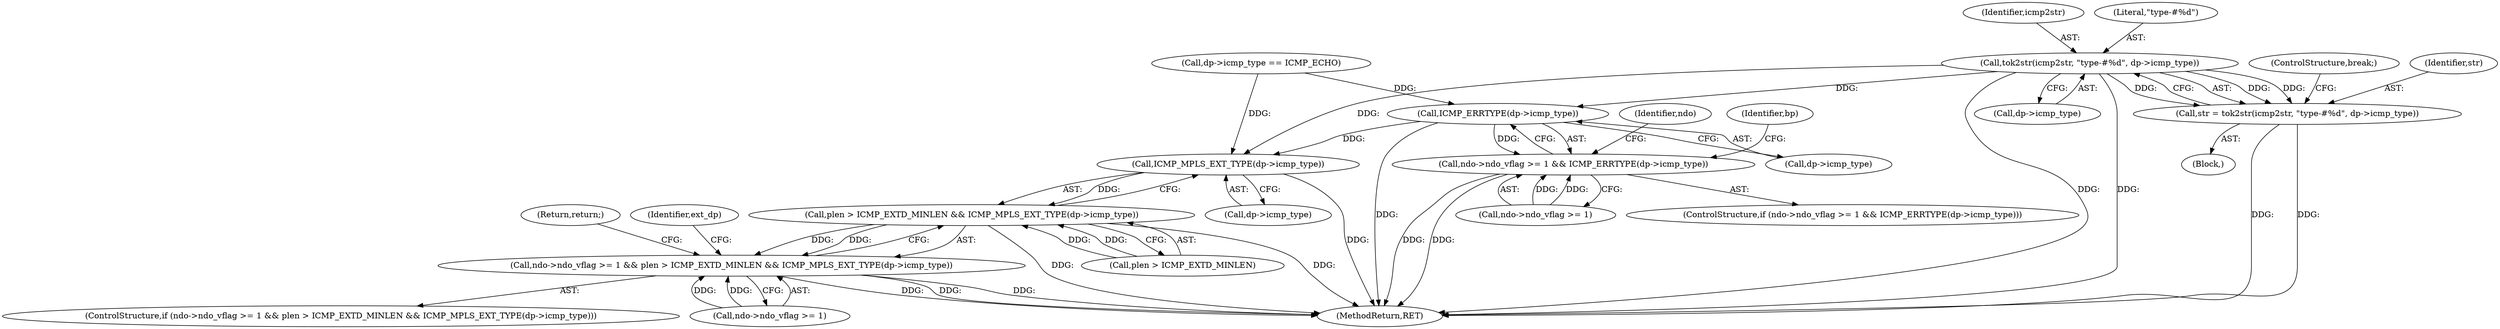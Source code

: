 digraph "0_tcpdump_1a1bce0526a77b62e41531b00f8bb5e21fd4f3a3@pointer" {
"1000854" [label="(Call,tok2str(icmp2str, \"type-#%d\", dp->icmp_type))"];
"1000852" [label="(Call,str = tok2str(icmp2str, \"type-#%d\", dp->icmp_type))"];
"1000942" [label="(Call,ICMP_ERRTYPE(dp->icmp_type))"];
"1000936" [label="(Call,ndo->ndo_vflag >= 1 && ICMP_ERRTYPE(dp->icmp_type))"];
"1001002" [label="(Call,ICMP_MPLS_EXT_TYPE(dp->icmp_type))"];
"1000998" [label="(Call,plen > ICMP_EXTD_MINLEN && ICMP_MPLS_EXT_TYPE(dp->icmp_type))"];
"1000992" [label="(Call,ndo->ndo_vflag >= 1 && plen > ICMP_EXTD_MINLEN && ICMP_MPLS_EXT_TYPE(dp->icmp_type))"];
"1001002" [label="(Call,ICMP_MPLS_EXT_TYPE(dp->icmp_type))"];
"1000995" [label="(Identifier,ndo)"];
"1000177" [label="(Call,dp->icmp_type == ICMP_ECHO)"];
"1000855" [label="(Identifier,icmp2str)"];
"1000162" [label="(Block,)"];
"1000948" [label="(Identifier,bp)"];
"1000854" [label="(Call,tok2str(icmp2str, \"type-#%d\", dp->icmp_type))"];
"1000998" [label="(Call,plen > ICMP_EXTD_MINLEN && ICMP_MPLS_EXT_TYPE(dp->icmp_type))"];
"1000943" [label="(Call,dp->icmp_type)"];
"1000937" [label="(Call,ndo->ndo_vflag >= 1)"];
"1000991" [label="(ControlStructure,if (ndo->ndo_vflag >= 1 && plen > ICMP_EXTD_MINLEN && ICMP_MPLS_EXT_TYPE(dp->icmp_type)))"];
"1000935" [label="(ControlStructure,if (ndo->ndo_vflag >= 1 && ICMP_ERRTYPE(dp->icmp_type)))"];
"1000857" [label="(Call,dp->icmp_type)"];
"1000936" [label="(Call,ndo->ndo_vflag >= 1 && ICMP_ERRTYPE(dp->icmp_type))"];
"1001003" [label="(Call,dp->icmp_type)"];
"1000856" [label="(Literal,\"type-#%d\")"];
"1000992" [label="(Call,ndo->ndo_vflag >= 1 && plen > ICMP_EXTD_MINLEN && ICMP_MPLS_EXT_TYPE(dp->icmp_type))"];
"1000999" [label="(Call,plen > ICMP_EXTD_MINLEN)"];
"1000993" [label="(Call,ndo->ndo_vflag >= 1)"];
"1000853" [label="(Identifier,str)"];
"1000942" [label="(Call,ICMP_ERRTYPE(dp->icmp_type))"];
"1000852" [label="(Call,str = tok2str(icmp2str, \"type-#%d\", dp->icmp_type))"];
"1001279" [label="(MethodReturn,RET)"];
"1001009" [label="(Identifier,ext_dp)"];
"1001273" [label="(Return,return;)"];
"1000860" [label="(ControlStructure,break;)"];
"1000854" -> "1000852"  [label="AST: "];
"1000854" -> "1000857"  [label="CFG: "];
"1000855" -> "1000854"  [label="AST: "];
"1000856" -> "1000854"  [label="AST: "];
"1000857" -> "1000854"  [label="AST: "];
"1000852" -> "1000854"  [label="CFG: "];
"1000854" -> "1001279"  [label="DDG: "];
"1000854" -> "1001279"  [label="DDG: "];
"1000854" -> "1000852"  [label="DDG: "];
"1000854" -> "1000852"  [label="DDG: "];
"1000854" -> "1000852"  [label="DDG: "];
"1000854" -> "1000942"  [label="DDG: "];
"1000854" -> "1001002"  [label="DDG: "];
"1000852" -> "1000162"  [label="AST: "];
"1000853" -> "1000852"  [label="AST: "];
"1000860" -> "1000852"  [label="CFG: "];
"1000852" -> "1001279"  [label="DDG: "];
"1000852" -> "1001279"  [label="DDG: "];
"1000942" -> "1000936"  [label="AST: "];
"1000942" -> "1000943"  [label="CFG: "];
"1000943" -> "1000942"  [label="AST: "];
"1000936" -> "1000942"  [label="CFG: "];
"1000942" -> "1001279"  [label="DDG: "];
"1000942" -> "1000936"  [label="DDG: "];
"1000177" -> "1000942"  [label="DDG: "];
"1000942" -> "1001002"  [label="DDG: "];
"1000936" -> "1000935"  [label="AST: "];
"1000936" -> "1000937"  [label="CFG: "];
"1000937" -> "1000936"  [label="AST: "];
"1000948" -> "1000936"  [label="CFG: "];
"1000995" -> "1000936"  [label="CFG: "];
"1000936" -> "1001279"  [label="DDG: "];
"1000936" -> "1001279"  [label="DDG: "];
"1000937" -> "1000936"  [label="DDG: "];
"1000937" -> "1000936"  [label="DDG: "];
"1001002" -> "1000998"  [label="AST: "];
"1001002" -> "1001003"  [label="CFG: "];
"1001003" -> "1001002"  [label="AST: "];
"1000998" -> "1001002"  [label="CFG: "];
"1001002" -> "1001279"  [label="DDG: "];
"1001002" -> "1000998"  [label="DDG: "];
"1000177" -> "1001002"  [label="DDG: "];
"1000998" -> "1000992"  [label="AST: "];
"1000998" -> "1000999"  [label="CFG: "];
"1000999" -> "1000998"  [label="AST: "];
"1000992" -> "1000998"  [label="CFG: "];
"1000998" -> "1001279"  [label="DDG: "];
"1000998" -> "1001279"  [label="DDG: "];
"1000998" -> "1000992"  [label="DDG: "];
"1000998" -> "1000992"  [label="DDG: "];
"1000999" -> "1000998"  [label="DDG: "];
"1000999" -> "1000998"  [label="DDG: "];
"1000992" -> "1000991"  [label="AST: "];
"1000992" -> "1000993"  [label="CFG: "];
"1000993" -> "1000992"  [label="AST: "];
"1001009" -> "1000992"  [label="CFG: "];
"1001273" -> "1000992"  [label="CFG: "];
"1000992" -> "1001279"  [label="DDG: "];
"1000992" -> "1001279"  [label="DDG: "];
"1000992" -> "1001279"  [label="DDG: "];
"1000993" -> "1000992"  [label="DDG: "];
"1000993" -> "1000992"  [label="DDG: "];
}
